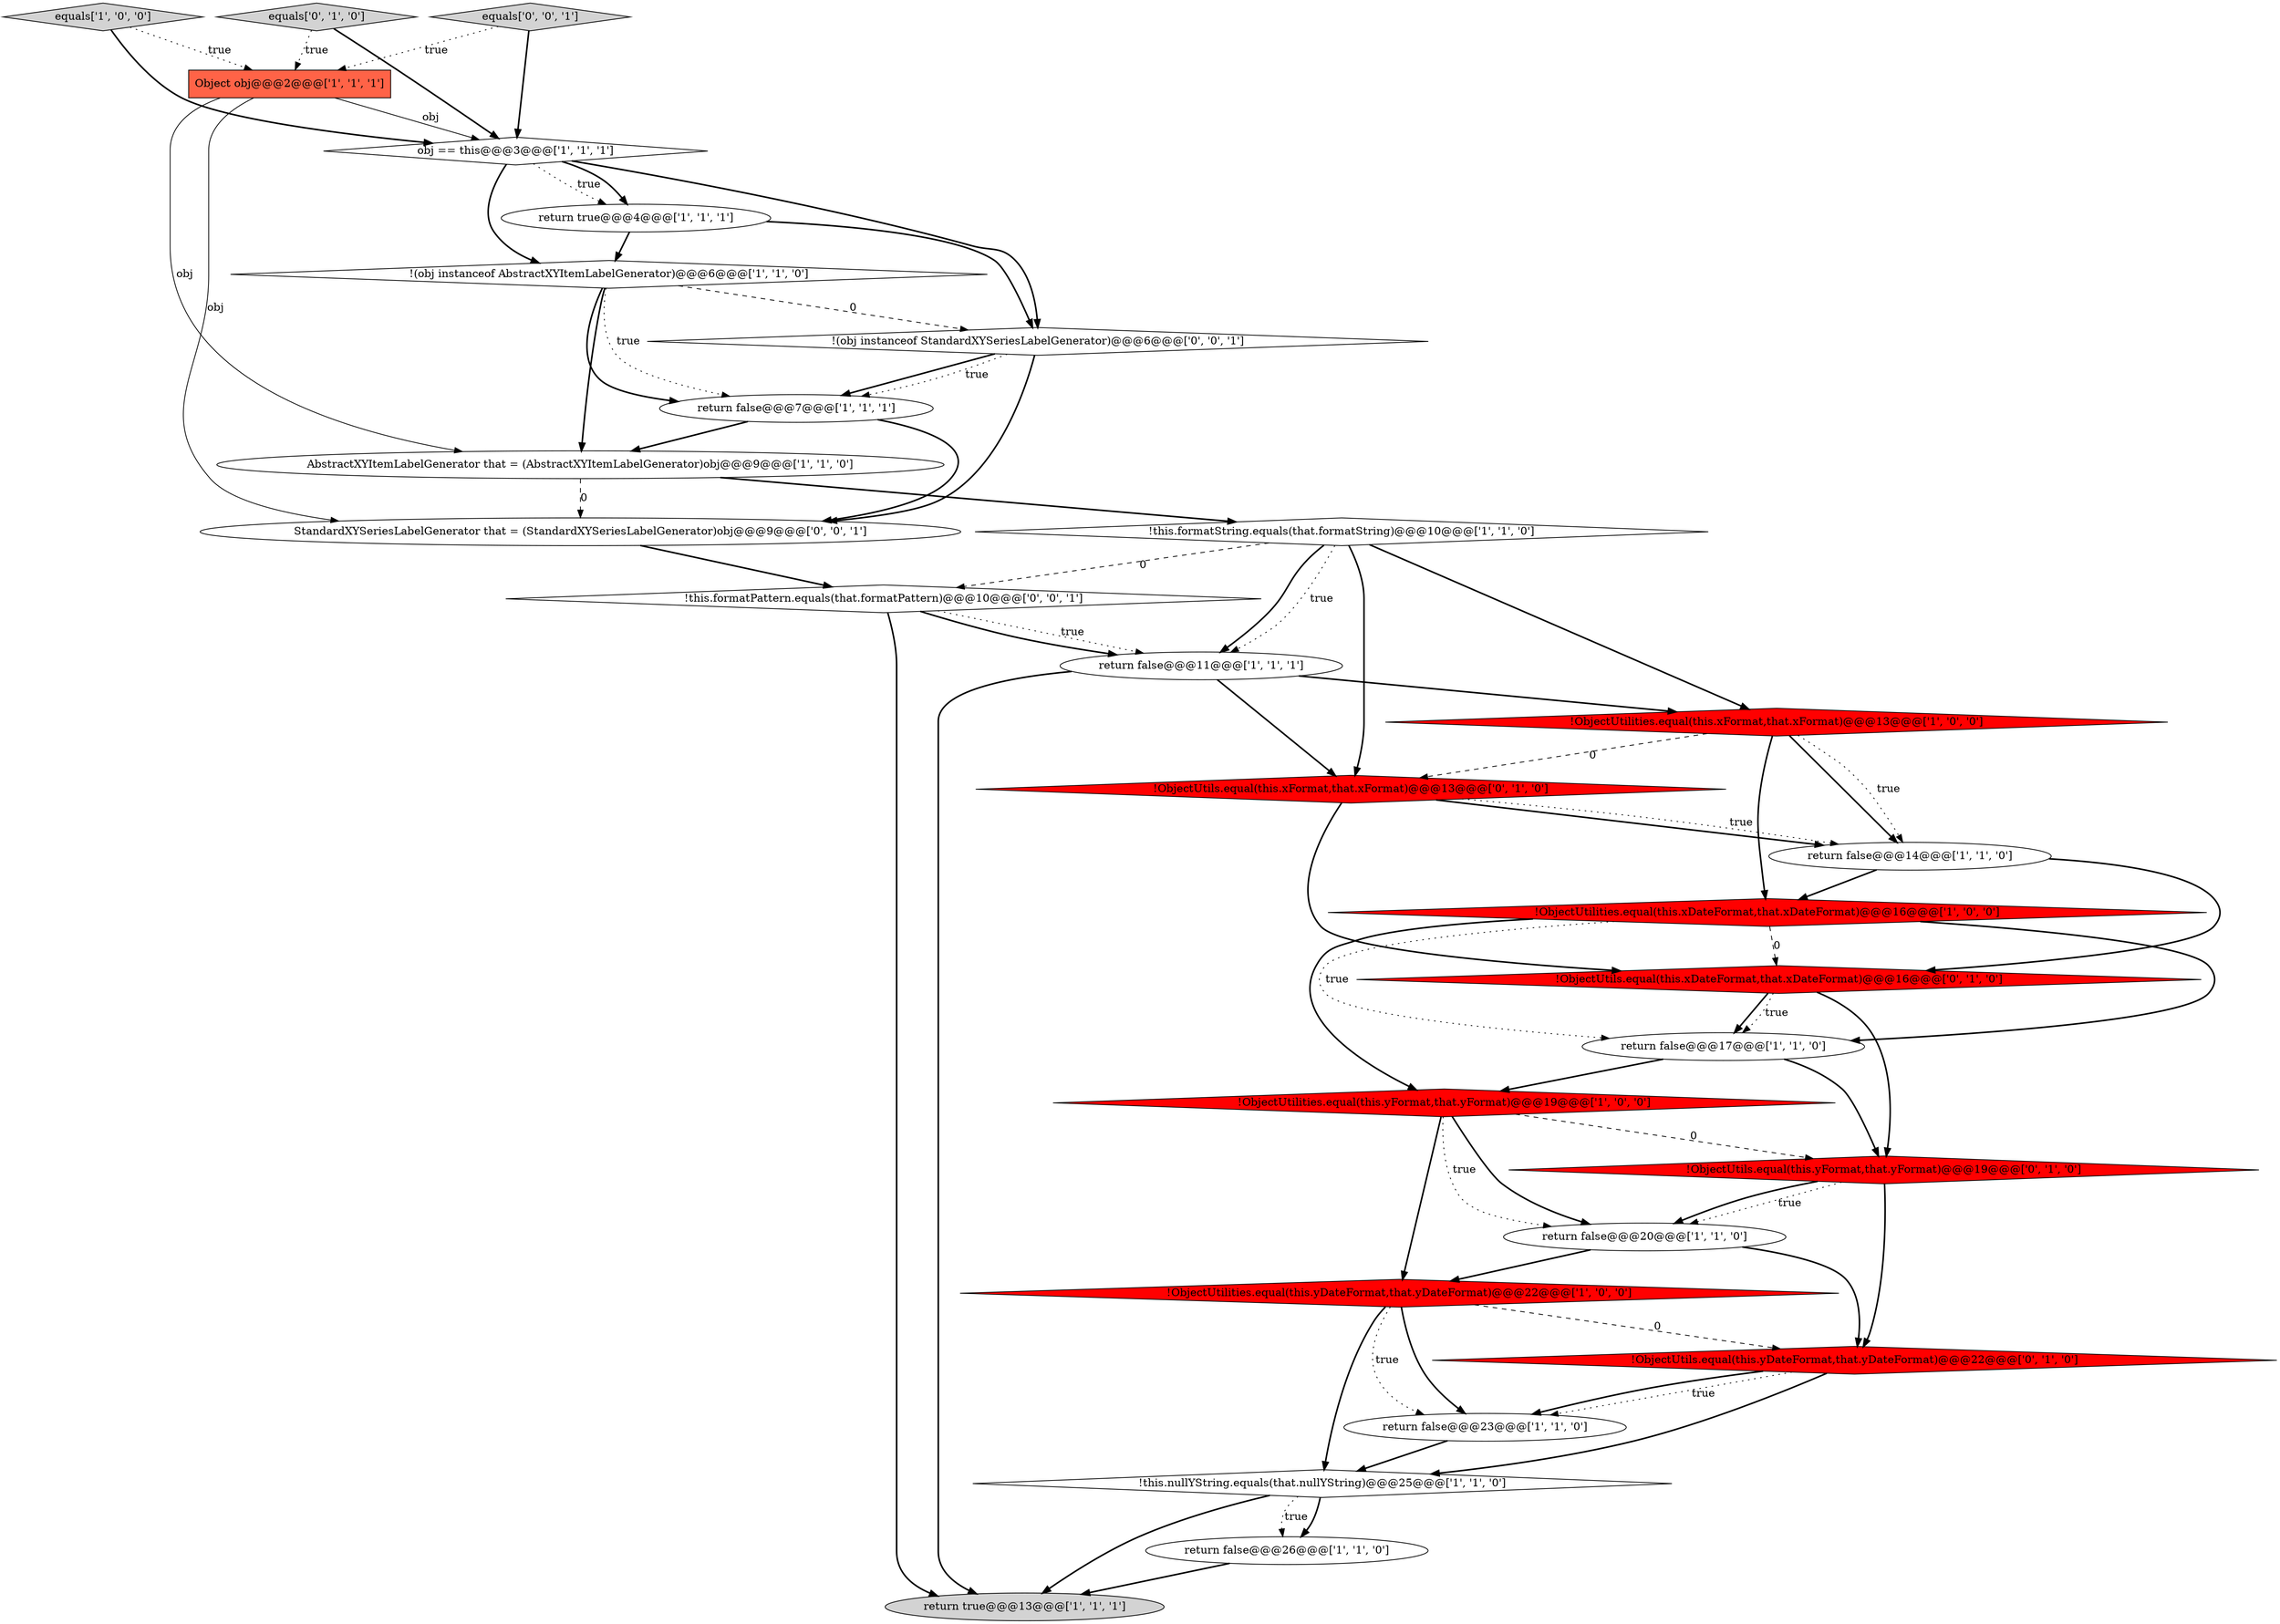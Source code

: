 digraph {
26 [style = filled, label = "!this.formatPattern.equals(that.formatPattern)@@@10@@@['0', '0', '1']", fillcolor = white, shape = diamond image = "AAA0AAABBB3BBB"];
19 [style = filled, label = "return false@@@14@@@['1', '1', '0']", fillcolor = white, shape = ellipse image = "AAA0AAABBB1BBB"];
13 [style = filled, label = "return false@@@11@@@['1', '1', '1']", fillcolor = white, shape = ellipse image = "AAA0AAABBB1BBB"];
0 [style = filled, label = "return true@@@13@@@['1', '1', '1']", fillcolor = lightgray, shape = ellipse image = "AAA0AAABBB1BBB"];
16 [style = filled, label = "!ObjectUtilities.equal(this.yDateFormat,that.yDateFormat)@@@22@@@['1', '0', '0']", fillcolor = red, shape = diamond image = "AAA1AAABBB1BBB"];
6 [style = filled, label = "Object obj@@@2@@@['1', '1', '1']", fillcolor = tomato, shape = box image = "AAA0AAABBB1BBB"];
27 [style = filled, label = "!(obj instanceof StandardXYSeriesLabelGenerator)@@@6@@@['0', '0', '1']", fillcolor = white, shape = diamond image = "AAA0AAABBB3BBB"];
23 [style = filled, label = "!ObjectUtils.equal(this.yDateFormat,that.yDateFormat)@@@22@@@['0', '1', '0']", fillcolor = red, shape = diamond image = "AAA1AAABBB2BBB"];
21 [style = filled, label = "!ObjectUtils.equal(this.xDateFormat,that.xDateFormat)@@@16@@@['0', '1', '0']", fillcolor = red, shape = diamond image = "AAA1AAABBB2BBB"];
8 [style = filled, label = "equals['1', '0', '0']", fillcolor = lightgray, shape = diamond image = "AAA0AAABBB1BBB"];
12 [style = filled, label = "return false@@@26@@@['1', '1', '0']", fillcolor = white, shape = ellipse image = "AAA0AAABBB1BBB"];
24 [style = filled, label = "!ObjectUtils.equal(this.xFormat,that.xFormat)@@@13@@@['0', '1', '0']", fillcolor = red, shape = diamond image = "AAA1AAABBB2BBB"];
1 [style = filled, label = "!this.formatString.equals(that.formatString)@@@10@@@['1', '1', '0']", fillcolor = white, shape = diamond image = "AAA0AAABBB1BBB"];
18 [style = filled, label = "return false@@@7@@@['1', '1', '1']", fillcolor = white, shape = ellipse image = "AAA0AAABBB1BBB"];
9 [style = filled, label = "return false@@@17@@@['1', '1', '0']", fillcolor = white, shape = ellipse image = "AAA0AAABBB1BBB"];
22 [style = filled, label = "!ObjectUtils.equal(this.yFormat,that.yFormat)@@@19@@@['0', '1', '0']", fillcolor = red, shape = diamond image = "AAA1AAABBB2BBB"];
2 [style = filled, label = "!(obj instanceof AbstractXYItemLabelGenerator)@@@6@@@['1', '1', '0']", fillcolor = white, shape = diamond image = "AAA0AAABBB1BBB"];
17 [style = filled, label = "return false@@@23@@@['1', '1', '0']", fillcolor = white, shape = ellipse image = "AAA0AAABBB1BBB"];
7 [style = filled, label = "obj == this@@@3@@@['1', '1', '1']", fillcolor = white, shape = diamond image = "AAA0AAABBB1BBB"];
10 [style = filled, label = "!ObjectUtilities.equal(this.xFormat,that.xFormat)@@@13@@@['1', '0', '0']", fillcolor = red, shape = diamond image = "AAA1AAABBB1BBB"];
15 [style = filled, label = "return true@@@4@@@['1', '1', '1']", fillcolor = white, shape = ellipse image = "AAA0AAABBB1BBB"];
20 [style = filled, label = "equals['0', '1', '0']", fillcolor = lightgray, shape = diamond image = "AAA0AAABBB2BBB"];
28 [style = filled, label = "equals['0', '0', '1']", fillcolor = lightgray, shape = diamond image = "AAA0AAABBB3BBB"];
3 [style = filled, label = "!this.nullYString.equals(that.nullYString)@@@25@@@['1', '1', '0']", fillcolor = white, shape = diamond image = "AAA0AAABBB1BBB"];
25 [style = filled, label = "StandardXYSeriesLabelGenerator that = (StandardXYSeriesLabelGenerator)obj@@@9@@@['0', '0', '1']", fillcolor = white, shape = ellipse image = "AAA0AAABBB3BBB"];
5 [style = filled, label = "!ObjectUtilities.equal(this.yFormat,that.yFormat)@@@19@@@['1', '0', '0']", fillcolor = red, shape = diamond image = "AAA1AAABBB1BBB"];
14 [style = filled, label = "return false@@@20@@@['1', '1', '0']", fillcolor = white, shape = ellipse image = "AAA0AAABBB1BBB"];
11 [style = filled, label = "AbstractXYItemLabelGenerator that = (AbstractXYItemLabelGenerator)obj@@@9@@@['1', '1', '0']", fillcolor = white, shape = ellipse image = "AAA0AAABBB1BBB"];
4 [style = filled, label = "!ObjectUtilities.equal(this.xDateFormat,that.xDateFormat)@@@16@@@['1', '0', '0']", fillcolor = red, shape = diamond image = "AAA1AAABBB1BBB"];
9->22 [style = bold, label=""];
14->16 [style = bold, label=""];
13->10 [style = bold, label=""];
4->9 [style = bold, label=""];
5->14 [style = dotted, label="true"];
16->3 [style = bold, label=""];
27->18 [style = bold, label=""];
15->2 [style = bold, label=""];
24->19 [style = bold, label=""];
13->24 [style = bold, label=""];
6->25 [style = solid, label="obj"];
11->1 [style = bold, label=""];
1->26 [style = dashed, label="0"];
10->19 [style = bold, label=""];
16->17 [style = dotted, label="true"];
18->11 [style = bold, label=""];
28->7 [style = bold, label=""];
2->27 [style = dashed, label="0"];
2->18 [style = bold, label=""];
6->7 [style = solid, label="obj"];
23->3 [style = bold, label=""];
16->23 [style = dashed, label="0"];
16->17 [style = bold, label=""];
26->13 [style = dotted, label="true"];
5->14 [style = bold, label=""];
3->12 [style = bold, label=""];
4->21 [style = dashed, label="0"];
2->18 [style = dotted, label="true"];
12->0 [style = bold, label=""];
7->15 [style = dotted, label="true"];
1->13 [style = bold, label=""];
22->23 [style = bold, label=""];
26->13 [style = bold, label=""];
3->0 [style = bold, label=""];
8->7 [style = bold, label=""];
22->14 [style = dotted, label="true"];
28->6 [style = dotted, label="true"];
5->16 [style = bold, label=""];
1->13 [style = dotted, label="true"];
26->0 [style = bold, label=""];
21->9 [style = bold, label=""];
21->9 [style = dotted, label="true"];
8->6 [style = dotted, label="true"];
14->23 [style = bold, label=""];
24->21 [style = bold, label=""];
21->22 [style = bold, label=""];
10->19 [style = dotted, label="true"];
3->12 [style = dotted, label="true"];
7->2 [style = bold, label=""];
1->24 [style = bold, label=""];
25->26 [style = bold, label=""];
11->25 [style = dashed, label="0"];
18->25 [style = bold, label=""];
10->4 [style = bold, label=""];
9->5 [style = bold, label=""];
17->3 [style = bold, label=""];
6->11 [style = solid, label="obj"];
7->15 [style = bold, label=""];
24->19 [style = dotted, label="true"];
23->17 [style = bold, label=""];
7->27 [style = bold, label=""];
5->22 [style = dashed, label="0"];
19->4 [style = bold, label=""];
4->9 [style = dotted, label="true"];
22->14 [style = bold, label=""];
23->17 [style = dotted, label="true"];
20->7 [style = bold, label=""];
27->18 [style = dotted, label="true"];
1->10 [style = bold, label=""];
15->27 [style = bold, label=""];
4->5 [style = bold, label=""];
27->25 [style = bold, label=""];
2->11 [style = bold, label=""];
10->24 [style = dashed, label="0"];
20->6 [style = dotted, label="true"];
13->0 [style = bold, label=""];
19->21 [style = bold, label=""];
}
